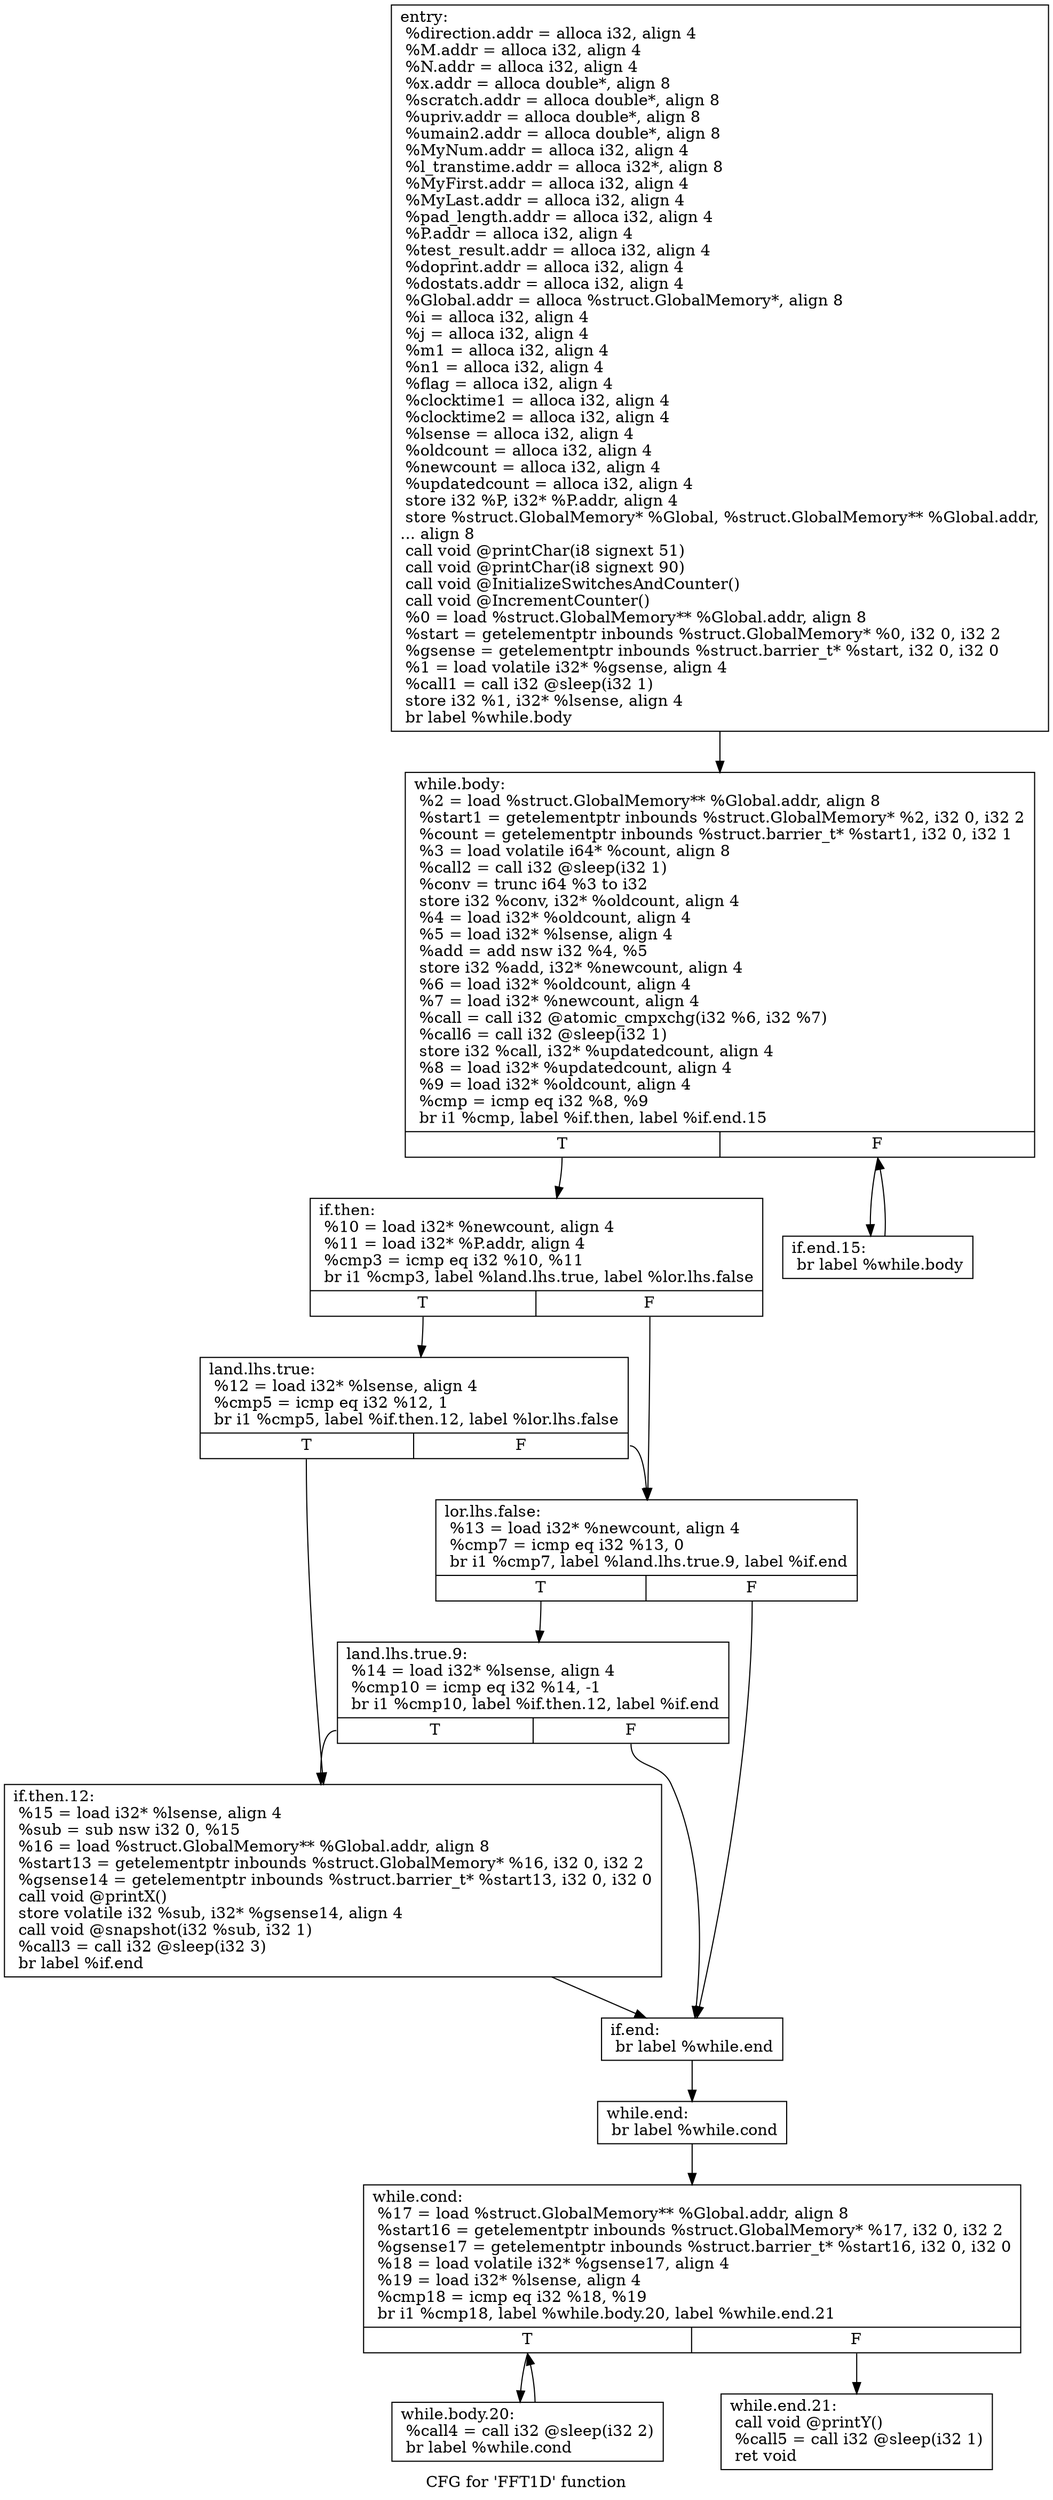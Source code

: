 digraph "CFG for 'FFT1D' function" {
	label="CFG for 'FFT1D' function";

	Node0x4a2eb50 [shape=record,label="{entry:\l  %direction.addr = alloca i32, align 4\l  %M.addr = alloca i32, align 4\l  %N.addr = alloca i32, align 4\l  %x.addr = alloca double*, align 8\l  %scratch.addr = alloca double*, align 8\l  %upriv.addr = alloca double*, align 8\l  %umain2.addr = alloca double*, align 8\l  %MyNum.addr = alloca i32, align 4\l  %l_transtime.addr = alloca i32*, align 8\l  %MyFirst.addr = alloca i32, align 4\l  %MyLast.addr = alloca i32, align 4\l  %pad_length.addr = alloca i32, align 4\l  %P.addr = alloca i32, align 4\l  %test_result.addr = alloca i32, align 4\l  %doprint.addr = alloca i32, align 4\l  %dostats.addr = alloca i32, align 4\l  %Global.addr = alloca %struct.GlobalMemory*, align 8\l  %i = alloca i32, align 4\l  %j = alloca i32, align 4\l  %m1 = alloca i32, align 4\l  %n1 = alloca i32, align 4\l  %flag = alloca i32, align 4\l  %clocktime1 = alloca i32, align 4\l  %clocktime2 = alloca i32, align 4\l  %lsense = alloca i32, align 4\l  %oldcount = alloca i32, align 4\l  %newcount = alloca i32, align 4\l  %updatedcount = alloca i32, align 4\l  store i32 %P, i32* %P.addr, align 4\l  store %struct.GlobalMemory* %Global, %struct.GlobalMemory** %Global.addr,\l... align 8\l  call void @printChar(i8 signext 51)\l  call void @printChar(i8 signext 90)\l  call void @InitializeSwitchesAndCounter()\l  call void @IncrementCounter()\l  %0 = load %struct.GlobalMemory** %Global.addr, align 8\l  %start = getelementptr inbounds %struct.GlobalMemory* %0, i32 0, i32 2\l  %gsense = getelementptr inbounds %struct.barrier_t* %start, i32 0, i32 0\l  %1 = load volatile i32* %gsense, align 4\l  %call1 = call i32 @sleep(i32 1)\l  store i32 %1, i32* %lsense, align 4\l  br label %while.body\l}"];
	Node0x4a2eb50 -> Node0x4a2eba0;
	Node0x4a2eba0 [shape=record,label="{while.body:                                       \l  %2 = load %struct.GlobalMemory** %Global.addr, align 8\l  %start1 = getelementptr inbounds %struct.GlobalMemory* %2, i32 0, i32 2\l  %count = getelementptr inbounds %struct.barrier_t* %start1, i32 0, i32 1\l  %3 = load volatile i64* %count, align 8\l  %call2 = call i32 @sleep(i32 1)\l  %conv = trunc i64 %3 to i32\l  store i32 %conv, i32* %oldcount, align 4\l  %4 = load i32* %oldcount, align 4\l  %5 = load i32* %lsense, align 4\l  %add = add nsw i32 %4, %5\l  store i32 %add, i32* %newcount, align 4\l  %6 = load i32* %oldcount, align 4\l  %7 = load i32* %newcount, align 4\l  %call = call i32 @atomic_cmpxchg(i32 %6, i32 %7)\l  %call6 = call i32 @sleep(i32 1)\l  store i32 %call, i32* %updatedcount, align 4\l  %8 = load i32* %updatedcount, align 4\l  %9 = load i32* %oldcount, align 4\l  %cmp = icmp eq i32 %8, %9\l  br i1 %cmp, label %if.then, label %if.end.15\l|{<s0>T|<s1>F}}"];
	Node0x4a2eba0:s0 -> Node0x4a2ebf0;
	Node0x4a2eba0:s1 -> Node0x4a2edd0;
	Node0x4a2ebf0 [shape=record,label="{if.then:                                          \l  %10 = load i32* %newcount, align 4\l  %11 = load i32* %P.addr, align 4\l  %cmp3 = icmp eq i32 %10, %11\l  br i1 %cmp3, label %land.lhs.true, label %lor.lhs.false\l|{<s0>T|<s1>F}}"];
	Node0x4a2ebf0:s0 -> Node0x4a2ec40;
	Node0x4a2ebf0:s1 -> Node0x4a2ec90;
	Node0x4a2ec40 [shape=record,label="{land.lhs.true:                                    \l  %12 = load i32* %lsense, align 4\l  %cmp5 = icmp eq i32 %12, 1\l  br i1 %cmp5, label %if.then.12, label %lor.lhs.false\l|{<s0>T|<s1>F}}"];
	Node0x4a2ec40:s0 -> Node0x4a2ed30;
	Node0x4a2ec40:s1 -> Node0x4a2ec90;
	Node0x4a2ec90 [shape=record,label="{lor.lhs.false:                                    \l  %13 = load i32* %newcount, align 4\l  %cmp7 = icmp eq i32 %13, 0\l  br i1 %cmp7, label %land.lhs.true.9, label %if.end\l|{<s0>T|<s1>F}}"];
	Node0x4a2ec90:s0 -> Node0x4a2ece0;
	Node0x4a2ec90:s1 -> Node0x4a2ed80;
	Node0x4a2ece0 [shape=record,label="{land.lhs.true.9:                                  \l  %14 = load i32* %lsense, align 4\l  %cmp10 = icmp eq i32 %14, -1\l  br i1 %cmp10, label %if.then.12, label %if.end\l|{<s0>T|<s1>F}}"];
	Node0x4a2ece0:s0 -> Node0x4a2ed30;
	Node0x4a2ece0:s1 -> Node0x4a2ed80;
	Node0x4a2ed30 [shape=record,label="{if.then.12:                                       \l  %15 = load i32* %lsense, align 4\l  %sub = sub nsw i32 0, %15\l  %16 = load %struct.GlobalMemory** %Global.addr, align 8\l  %start13 = getelementptr inbounds %struct.GlobalMemory* %16, i32 0, i32 2\l  %gsense14 = getelementptr inbounds %struct.barrier_t* %start13, i32 0, i32 0\l  call void @printX()\l  store volatile i32 %sub, i32* %gsense14, align 4\l  call void @snapshot(i32 %sub, i32 1)\l  %call3 = call i32 @sleep(i32 3)\l  br label %if.end\l}"];
	Node0x4a2ed30 -> Node0x4a2ed80;
	Node0x4a2ed80 [shape=record,label="{if.end:                                           \l  br label %while.end\l}"];
	Node0x4a2ed80 -> Node0x4a2ee20;
	Node0x4a2edd0 [shape=record,label="{if.end.15:                                        \l  br label %while.body\l}"];
	Node0x4a2edd0 -> Node0x4a2eba0;
	Node0x4a2ee20 [shape=record,label="{while.end:                                        \l  br label %while.cond\l}"];
	Node0x4a2ee20 -> Node0x4a2ee70;
	Node0x4a2ee70 [shape=record,label="{while.cond:                                       \l  %17 = load %struct.GlobalMemory** %Global.addr, align 8\l  %start16 = getelementptr inbounds %struct.GlobalMemory* %17, i32 0, i32 2\l  %gsense17 = getelementptr inbounds %struct.barrier_t* %start16, i32 0, i32 0\l  %18 = load volatile i32* %gsense17, align 4\l  %19 = load i32* %lsense, align 4\l  %cmp18 = icmp eq i32 %18, %19\l  br i1 %cmp18, label %while.body.20, label %while.end.21\l|{<s0>T|<s1>F}}"];
	Node0x4a2ee70:s0 -> Node0x4a2eec0;
	Node0x4a2ee70:s1 -> Node0x4a2ef10;
	Node0x4a2eec0 [shape=record,label="{while.body.20:                                    \l  %call4 = call i32 @sleep(i32 2)\l  br label %while.cond\l}"];
	Node0x4a2eec0 -> Node0x4a2ee70;
	Node0x4a2ef10 [shape=record,label="{while.end.21:                                     \l  call void @printY()\l  %call5 = call i32 @sleep(i32 1)\l  ret void\l}"];
}
